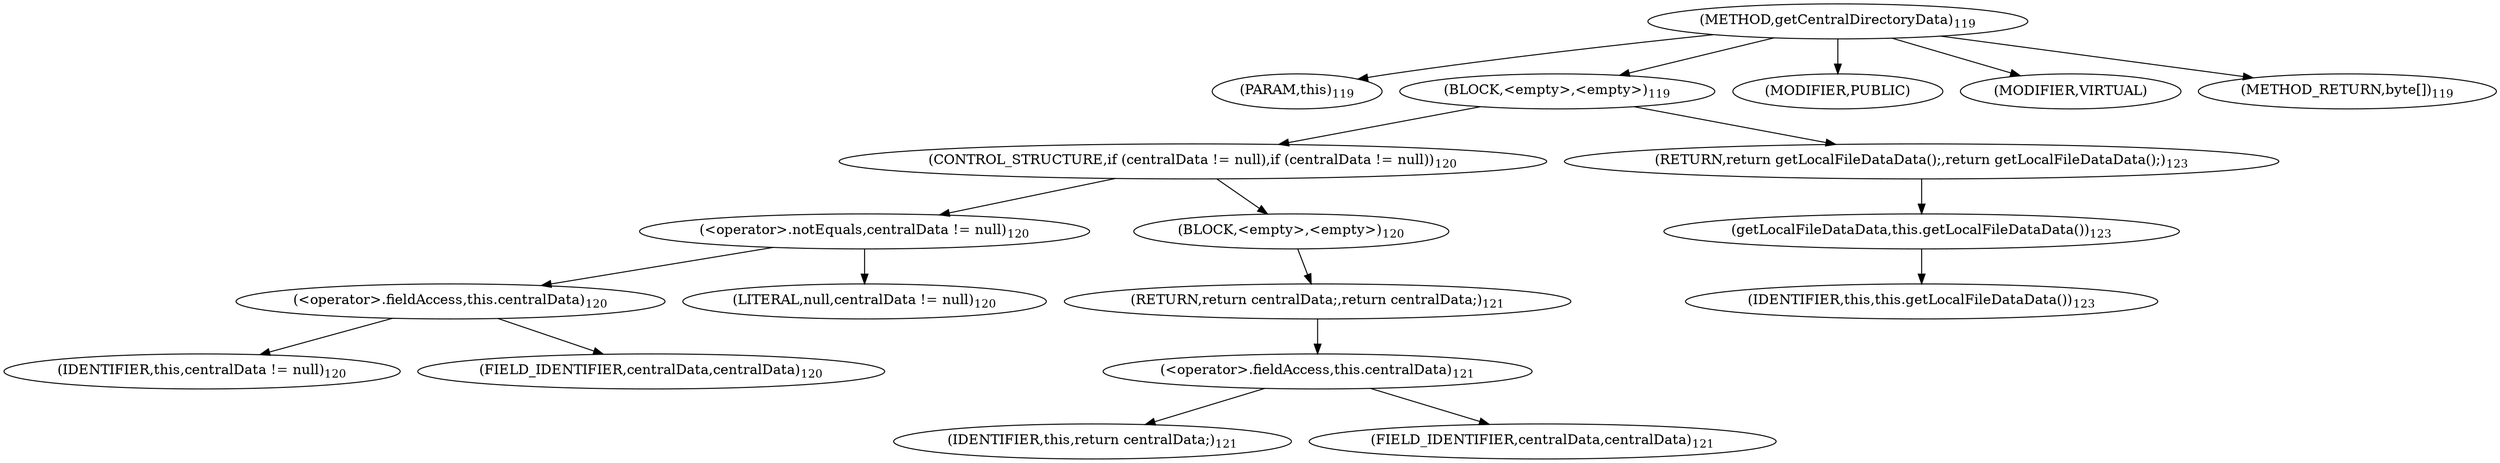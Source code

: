 digraph "getCentralDirectoryData" {  
"140" [label = <(METHOD,getCentralDirectoryData)<SUB>119</SUB>> ]
"8" [label = <(PARAM,this)<SUB>119</SUB>> ]
"141" [label = <(BLOCK,&lt;empty&gt;,&lt;empty&gt;)<SUB>119</SUB>> ]
"142" [label = <(CONTROL_STRUCTURE,if (centralData != null),if (centralData != null))<SUB>120</SUB>> ]
"143" [label = <(&lt;operator&gt;.notEquals,centralData != null)<SUB>120</SUB>> ]
"144" [label = <(&lt;operator&gt;.fieldAccess,this.centralData)<SUB>120</SUB>> ]
"145" [label = <(IDENTIFIER,this,centralData != null)<SUB>120</SUB>> ]
"146" [label = <(FIELD_IDENTIFIER,centralData,centralData)<SUB>120</SUB>> ]
"147" [label = <(LITERAL,null,centralData != null)<SUB>120</SUB>> ]
"148" [label = <(BLOCK,&lt;empty&gt;,&lt;empty&gt;)<SUB>120</SUB>> ]
"149" [label = <(RETURN,return centralData;,return centralData;)<SUB>121</SUB>> ]
"150" [label = <(&lt;operator&gt;.fieldAccess,this.centralData)<SUB>121</SUB>> ]
"151" [label = <(IDENTIFIER,this,return centralData;)<SUB>121</SUB>> ]
"152" [label = <(FIELD_IDENTIFIER,centralData,centralData)<SUB>121</SUB>> ]
"153" [label = <(RETURN,return getLocalFileDataData();,return getLocalFileDataData();)<SUB>123</SUB>> ]
"154" [label = <(getLocalFileDataData,this.getLocalFileDataData())<SUB>123</SUB>> ]
"7" [label = <(IDENTIFIER,this,this.getLocalFileDataData())<SUB>123</SUB>> ]
"155" [label = <(MODIFIER,PUBLIC)> ]
"156" [label = <(MODIFIER,VIRTUAL)> ]
"157" [label = <(METHOD_RETURN,byte[])<SUB>119</SUB>> ]
  "140" -> "8" 
  "140" -> "141" 
  "140" -> "155" 
  "140" -> "156" 
  "140" -> "157" 
  "141" -> "142" 
  "141" -> "153" 
  "142" -> "143" 
  "142" -> "148" 
  "143" -> "144" 
  "143" -> "147" 
  "144" -> "145" 
  "144" -> "146" 
  "148" -> "149" 
  "149" -> "150" 
  "150" -> "151" 
  "150" -> "152" 
  "153" -> "154" 
  "154" -> "7" 
}
